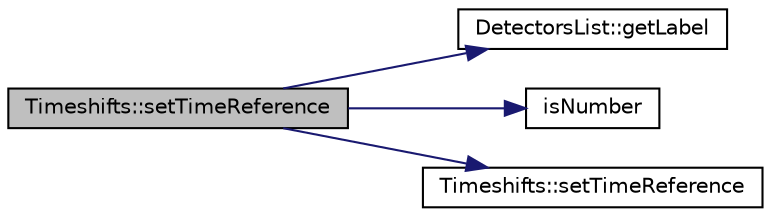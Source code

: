 digraph "Timeshifts::setTimeReference"
{
 // LATEX_PDF_SIZE
  edge [fontname="Helvetica",fontsize="10",labelfontname="Helvetica",labelfontsize="10"];
  node [fontname="Helvetica",fontsize="10",shape=record];
  rankdir="LR";
  Node1 [label="Timeshifts::setTimeReference",height=0.2,width=0.4,color="black", fillcolor="grey75", style="filled", fontcolor="black",tooltip="Set the time reference."];
  Node1 -> Node2 [color="midnightblue",fontsize="10",style="solid",fontname="Helvetica"];
  Node2 [label="DetectorsList::getLabel",height=0.2,width=0.4,color="black", fillcolor="white", style="filled",URL="$class_detectors_list.html#a4b17cc85c13389b2d4d17b1c6a05fe6b",tooltip=" "];
  Node1 -> Node3 [color="midnightblue",fontsize="10",style="solid",fontname="Helvetica"];
  Node3 [label="isNumber",height=0.2,width=0.4,color="black", fillcolor="white", style="filled",URL="$string__functions_8hpp.html#a4adaa91d1b90e1b97cc5fee8998e09b1",tooltip="Returns true if all its characters are digits."];
  Node1 -> Node4 [color="midnightblue",fontsize="10",style="solid",fontname="Helvetica"];
  Node4 [label="Timeshifts::setTimeReference",height=0.2,width=0.4,color="black", fillcolor="white", style="filled",URL="$class_timeshifts.html#a71eba781a7171b625085dbf7991b2c42",tooltip="Set the time reference label."];
}
